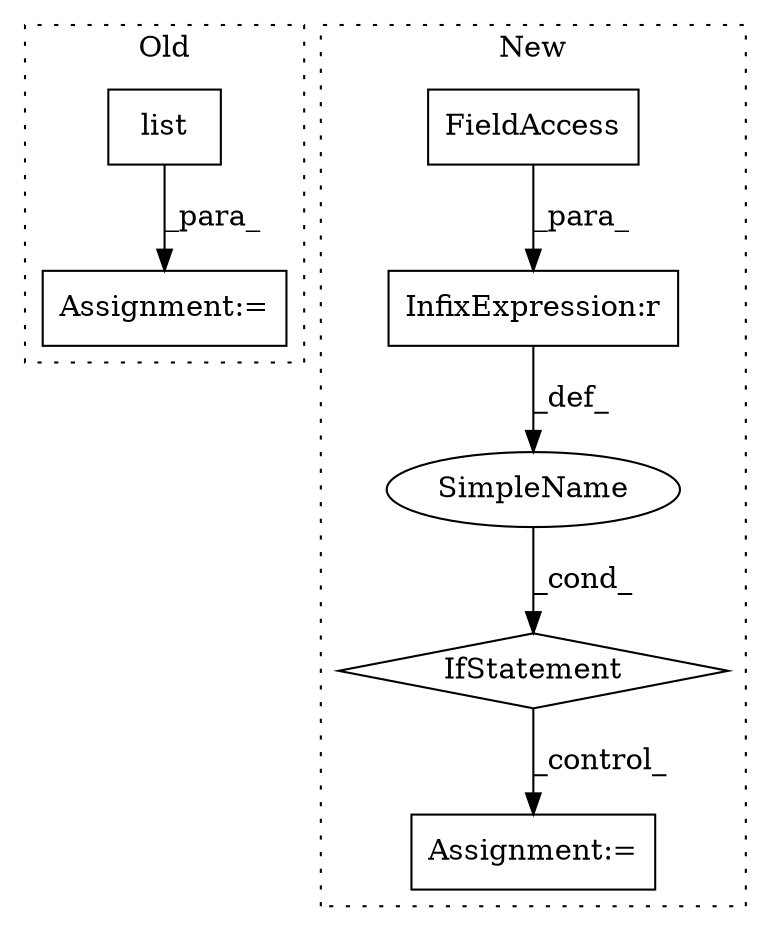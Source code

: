 digraph G {
subgraph cluster0 {
1 [label="list" a="32" s="5239,5269" l="5,1" shape="box"];
3 [label="Assignment:=" a="7" s="5238" l="1" shape="box"];
label = "Old";
style="dotted";
}
subgraph cluster1 {
2 [label="IfStatement" a="25" s="5453,5477" l="4,2" shape="diamond"];
4 [label="Assignment:=" a="7" s="5498" l="1" shape="box"];
5 [label="SimpleName" a="42" s="" l="" shape="ellipse"];
6 [label="InfixExpression:r" a="27" s="5473" l="3" shape="box"];
7 [label="FieldAccess" a="22" s="5457" l="16" shape="box"];
label = "New";
style="dotted";
}
1 -> 3 [label="_para_"];
2 -> 4 [label="_control_"];
5 -> 2 [label="_cond_"];
6 -> 5 [label="_def_"];
7 -> 6 [label="_para_"];
}